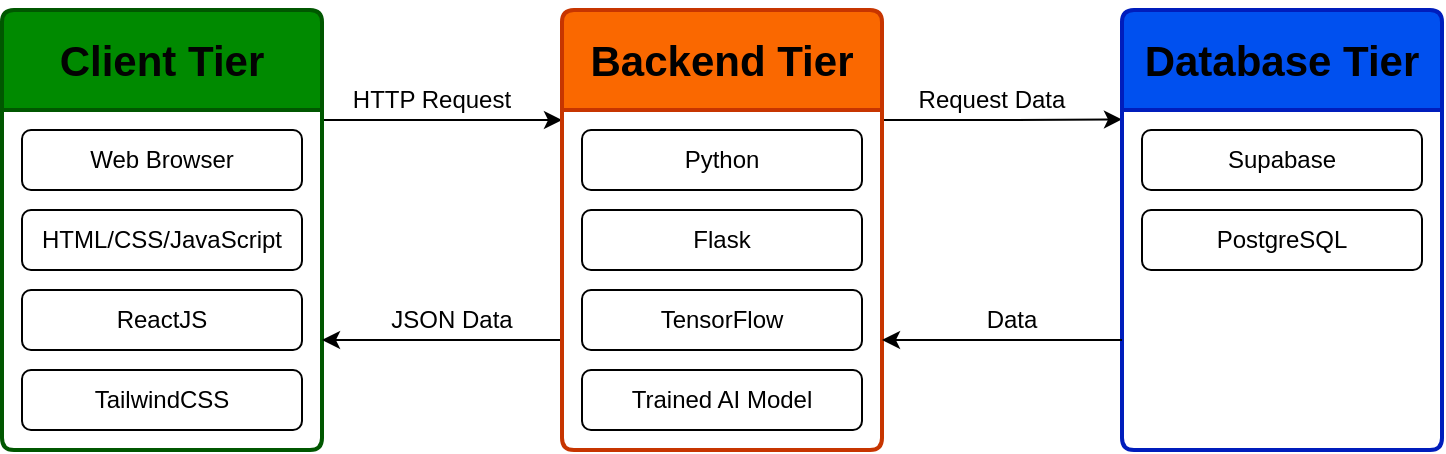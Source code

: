 <mxfile version="24.7.6">
  <diagram name="Page-1" id="jZF9fkQArY0LFM4w15Ik">
    <mxGraphModel dx="1026" dy="691" grid="1" gridSize="10" guides="1" tooltips="1" connect="1" arrows="1" fold="1" page="1" pageScale="1" pageWidth="827" pageHeight="1169" math="0" shadow="0">
      <root>
        <mxCell id="0" />
        <mxCell id="1" parent="0" />
        <mxCell id="AbTIJx63xbjjhj7f3scQ-21" style="edgeStyle=orthogonalEdgeStyle;rounded=0;orthogonalLoop=1;jettySize=auto;html=1;exitX=1;exitY=0.25;exitDx=0;exitDy=0;entryX=0;entryY=0.25;entryDx=0;entryDy=0;" parent="1" source="AbTIJx63xbjjhj7f3scQ-1" target="AbTIJx63xbjjhj7f3scQ-14" edge="1">
          <mxGeometry relative="1" as="geometry" />
        </mxCell>
        <mxCell id="AbTIJx63xbjjhj7f3scQ-1" value="&lt;h2&gt;&lt;font color=&quot;#030303&quot;&gt;Client Tier&lt;/font&gt;&lt;/h2&gt;" style="swimlane;childLayout=stackLayout;horizontal=1;startSize=50;horizontalStack=0;rounded=1;fontSize=14;fontStyle=0;strokeWidth=2;resizeParent=0;resizeLast=1;shadow=0;dashed=0;align=center;arcSize=4;whiteSpace=wrap;html=1;fillColor=#008a00;strokeColor=#005700;movable=1;resizable=1;rotatable=1;deletable=1;editable=1;locked=0;connectable=1;fontColor=#ffffff;" parent="1" vertex="1">
          <mxGeometry x="40" y="160" width="160" height="220" as="geometry" />
        </mxCell>
        <mxCell id="AbTIJx63xbjjhj7f3scQ-5" value="HTML/CSS/JavaScript" style="rounded=1;whiteSpace=wrap;html=1;" parent="1" vertex="1">
          <mxGeometry x="50" y="260" width="140" height="30" as="geometry" />
        </mxCell>
        <mxCell id="AbTIJx63xbjjhj7f3scQ-6" value="ReactJS" style="rounded=1;whiteSpace=wrap;html=1;" parent="1" vertex="1">
          <mxGeometry x="50" y="300" width="140" height="30" as="geometry" />
        </mxCell>
        <mxCell id="AbTIJx63xbjjhj7f3scQ-7" value="TailwindCSS" style="rounded=1;whiteSpace=wrap;html=1;" parent="1" vertex="1">
          <mxGeometry x="50" y="340" width="140" height="30" as="geometry" />
        </mxCell>
        <mxCell id="AbTIJx63xbjjhj7f3scQ-8" value="Web Browser" style="rounded=1;whiteSpace=wrap;html=1;" parent="1" vertex="1">
          <mxGeometry x="50" y="220" width="140" height="30" as="geometry" />
        </mxCell>
        <mxCell id="AbTIJx63xbjjhj7f3scQ-25" style="edgeStyle=orthogonalEdgeStyle;rounded=0;orthogonalLoop=1;jettySize=auto;html=1;exitX=0;exitY=0.75;exitDx=0;exitDy=0;entryX=1;entryY=0.75;entryDx=0;entryDy=0;" parent="1" source="AbTIJx63xbjjhj7f3scQ-14" target="AbTIJx63xbjjhj7f3scQ-1" edge="1">
          <mxGeometry relative="1" as="geometry" />
        </mxCell>
        <mxCell id="AbTIJx63xbjjhj7f3scQ-27" style="edgeStyle=orthogonalEdgeStyle;rounded=0;orthogonalLoop=1;jettySize=auto;html=1;exitX=1;exitY=0.25;exitDx=0;exitDy=0;" parent="1" source="AbTIJx63xbjjhj7f3scQ-14" edge="1">
          <mxGeometry relative="1" as="geometry">
            <mxPoint x="600" y="214.724" as="targetPoint" />
          </mxGeometry>
        </mxCell>
        <mxCell id="AbTIJx63xbjjhj7f3scQ-14" value="&lt;h2&gt;Backend Tier&lt;/h2&gt;" style="swimlane;childLayout=stackLayout;horizontal=1;startSize=50;horizontalStack=0;rounded=1;fontSize=14;fontStyle=0;strokeWidth=2;resizeParent=0;resizeLast=1;shadow=0;dashed=0;align=center;arcSize=4;whiteSpace=wrap;html=1;fillColor=#fa6800;strokeColor=#C73500;movable=1;resizable=1;rotatable=1;deletable=1;editable=1;locked=0;connectable=1;fontColor=#000000;" parent="1" vertex="1">
          <mxGeometry x="320" y="160" width="160" height="220" as="geometry">
            <mxRectangle x="320" y="160" width="170" height="70" as="alternateBounds" />
          </mxGeometry>
        </mxCell>
        <mxCell id="AbTIJx63xbjjhj7f3scQ-15" value="Flask" style="rounded=1;whiteSpace=wrap;html=1;" parent="1" vertex="1">
          <mxGeometry x="330" y="260" width="140" height="30" as="geometry" />
        </mxCell>
        <mxCell id="AbTIJx63xbjjhj7f3scQ-16" value="TensorFlow" style="rounded=1;whiteSpace=wrap;html=1;" parent="1" vertex="1">
          <mxGeometry x="330" y="300" width="140" height="30" as="geometry" />
        </mxCell>
        <mxCell id="AbTIJx63xbjjhj7f3scQ-17" value="Trained AI Model" style="rounded=1;whiteSpace=wrap;html=1;" parent="1" vertex="1">
          <mxGeometry x="330" y="340" width="140" height="30" as="geometry" />
        </mxCell>
        <mxCell id="AbTIJx63xbjjhj7f3scQ-18" value="Python" style="rounded=1;whiteSpace=wrap;html=1;" parent="1" vertex="1">
          <mxGeometry x="330" y="220" width="140" height="30" as="geometry" />
        </mxCell>
        <mxCell id="AbTIJx63xbjjhj7f3scQ-19" value="&lt;h2&gt;&lt;font color=&quot;#000000&quot;&gt;Database Tier&lt;/font&gt;&lt;/h2&gt;" style="swimlane;childLayout=stackLayout;horizontal=1;startSize=50;horizontalStack=0;rounded=1;fontSize=14;fontStyle=0;strokeWidth=2;resizeParent=0;resizeLast=1;shadow=0;dashed=0;align=center;arcSize=4;whiteSpace=wrap;html=1;fillColor=#0050ef;strokeColor=#001DBC;movable=1;resizable=1;rotatable=1;deletable=1;editable=1;locked=0;connectable=1;fontColor=#ffffff;" parent="1" vertex="1">
          <mxGeometry x="600" y="160" width="160" height="220" as="geometry" />
        </mxCell>
        <mxCell id="AbTIJx63xbjjhj7f3scQ-20" value="Supabase" style="rounded=1;whiteSpace=wrap;html=1;" parent="1" vertex="1">
          <mxGeometry x="610" y="220" width="140" height="30" as="geometry" />
        </mxCell>
        <mxCell id="AbTIJx63xbjjhj7f3scQ-24" value="HTTP Request" style="text;html=1;align=center;verticalAlign=middle;whiteSpace=wrap;rounded=0;" parent="1" vertex="1">
          <mxGeometry x="210" y="190" width="90" height="30" as="geometry" />
        </mxCell>
        <mxCell id="AbTIJx63xbjjhj7f3scQ-26" value="JSON Data" style="text;html=1;align=center;verticalAlign=middle;whiteSpace=wrap;rounded=0;" parent="1" vertex="1">
          <mxGeometry x="220" y="300" width="90" height="30" as="geometry" />
        </mxCell>
        <mxCell id="AbTIJx63xbjjhj7f3scQ-28" value="Data" style="text;html=1;align=center;verticalAlign=middle;whiteSpace=wrap;rounded=0;" parent="1" vertex="1">
          <mxGeometry x="500" y="300" width="90" height="30" as="geometry" />
        </mxCell>
        <mxCell id="AbTIJx63xbjjhj7f3scQ-29" style="edgeStyle=orthogonalEdgeStyle;rounded=0;orthogonalLoop=1;jettySize=auto;html=1;exitX=0;exitY=0.75;exitDx=0;exitDy=0;entryX=1;entryY=0.75;entryDx=0;entryDy=0;" parent="1" edge="1">
          <mxGeometry relative="1" as="geometry">
            <mxPoint x="600" y="325" as="sourcePoint" />
            <mxPoint x="480" y="325" as="targetPoint" />
          </mxGeometry>
        </mxCell>
        <mxCell id="AbTIJx63xbjjhj7f3scQ-30" value="Request Data" style="text;html=1;align=center;verticalAlign=middle;whiteSpace=wrap;rounded=0;" parent="1" vertex="1">
          <mxGeometry x="490" y="190" width="90" height="30" as="geometry" />
        </mxCell>
        <mxCell id="AbTIJx63xbjjhj7f3scQ-31" value="PostgreSQL" style="rounded=1;whiteSpace=wrap;html=1;" parent="1" vertex="1">
          <mxGeometry x="610" y="260" width="140" height="30" as="geometry" />
        </mxCell>
      </root>
    </mxGraphModel>
  </diagram>
</mxfile>
